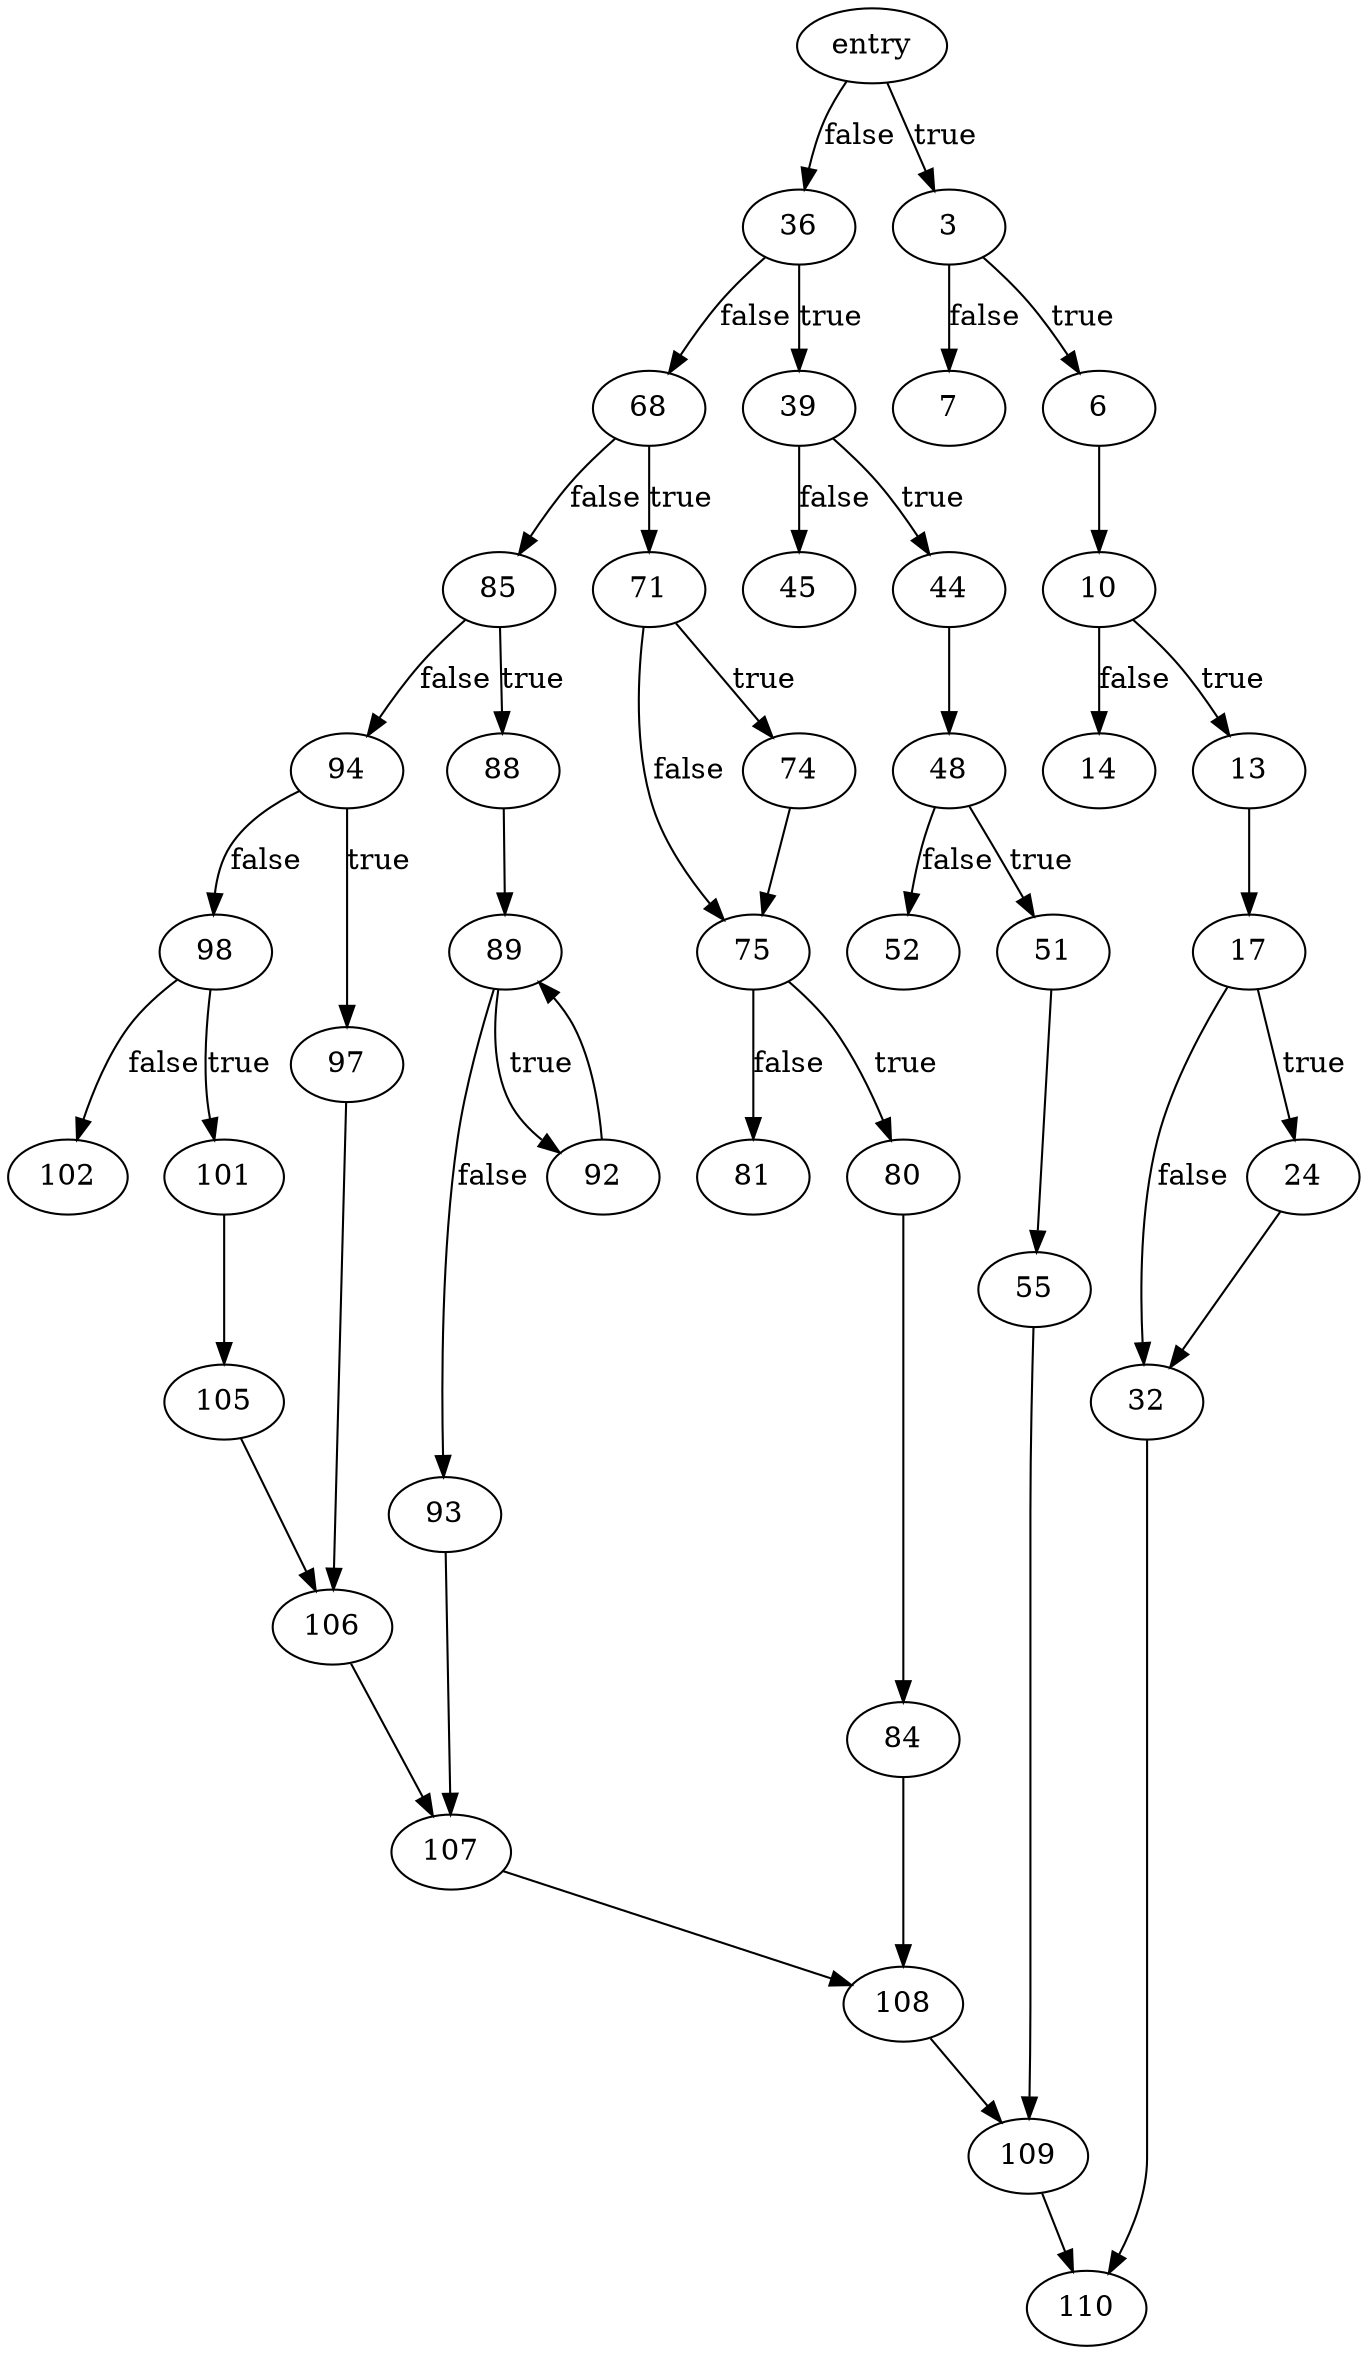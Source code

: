 digraph stmt {
	0->36[ label=false ];
	0->3[ label=true ];
	3->7[ label=false ];
	3->6[ label=true ];
	6->10;
	10->14[ label=false ];
	10->13[ label=true ];
	13->17;
	17->32[ label=false ];
	17->24[ label=true ];
	24->32;
	32->110;
	36->68[ label=false ];
	36->39[ label=true ];
	39->45[ label=false ];
	39->44[ label=true ];
	44->48;
	48->52[ label=false ];
	48->51[ label=true ];
	51->55;
	55->109;
	68->85[ label=false ];
	68->71[ label=true ];
	71->75[ label=false ];
	71->74[ label=true ];
	74->75;
	75->81[ label=false ];
	75->80[ label=true ];
	80->84;
	84->108;
	85->94[ label=false ];
	85->88[ label=true ];
	88->89;
	89->93[ label=false ];
	89->92[ label=true ];
	92->89;
	93->107;
	94->98[ label=false ];
	94->97[ label=true ];
	97->106;
	98->102[ label=false ];
	98->101[ label=true ];
	101->105;
	105->106;
	106->107;
	107->108;
	108->109;
	109->110;
	0 [ label=entry ];
	10;
	101;
	102;
	105;
	106;
	107;
	108;
	109;
	110;
	13;
	14;
	17;
	24;
	3;
	32;
	36;
	39;
	44;
	45;
	48;
	51;
	52;
	55;
	6;
	68;
	7;
	71;
	74;
	75;
	80;
	81;
	84;
	85;
	88;
	89;
	92;
	93;
	94;
	97;
	98;

}
